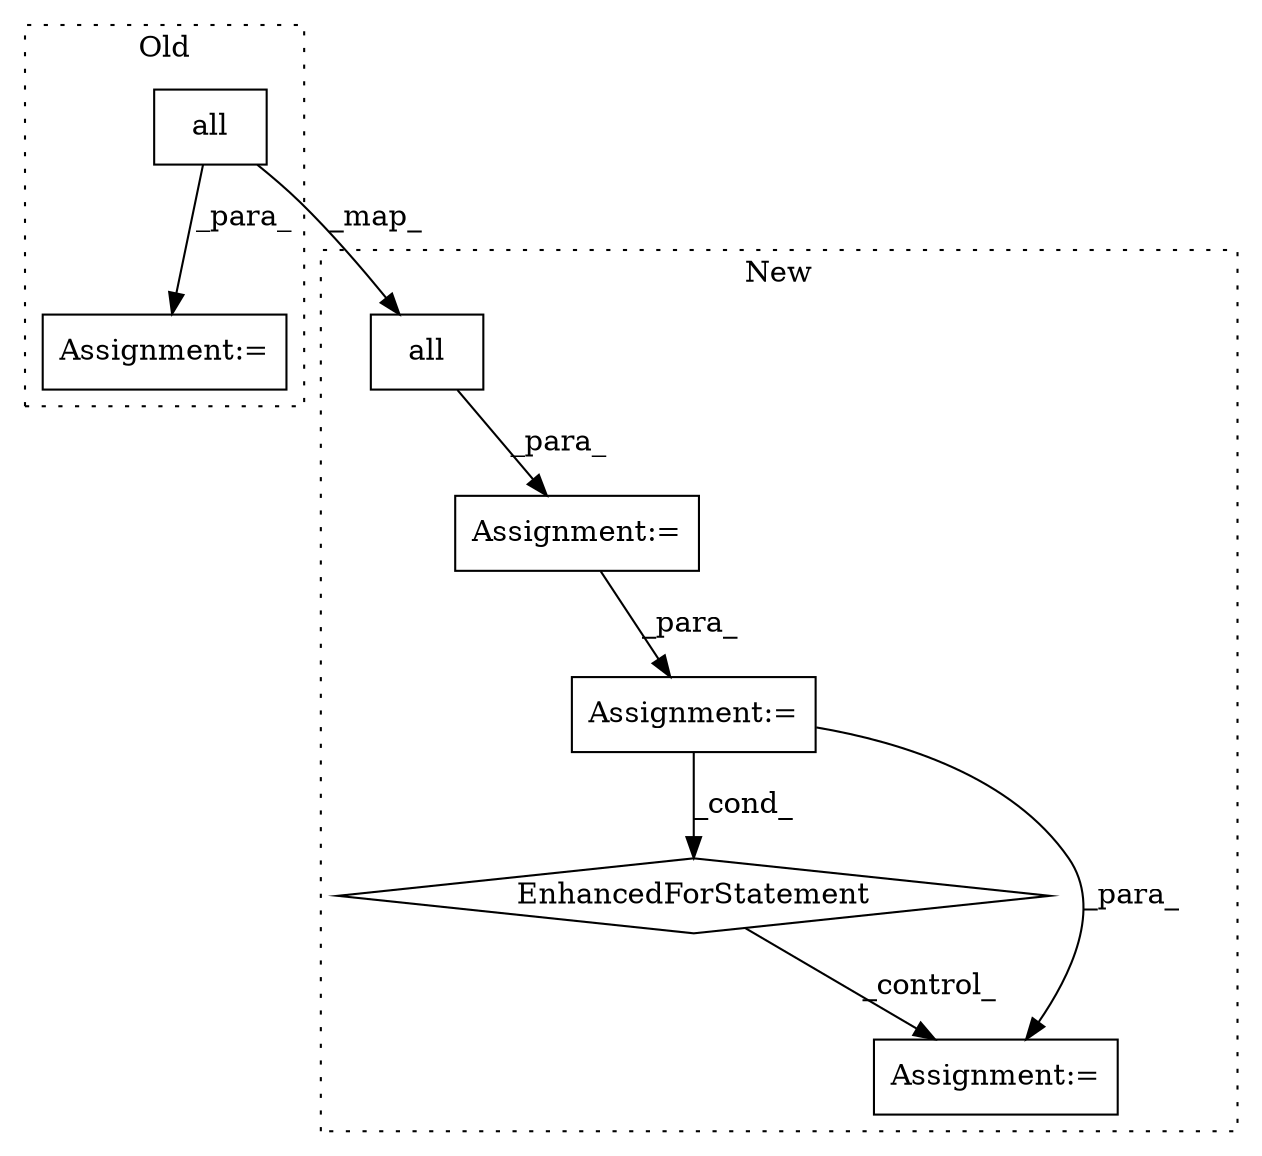 digraph G {
subgraph cluster0 {
1 [label="all" a="32" s="3326" l="5" shape="box"];
4 [label="Assignment:=" a="7" s="3245,3331" l="53,2" shape="box"];
label = "Old";
style="dotted";
}
subgraph cluster1 {
2 [label="all" a="32" s="3512" l="5" shape="box"];
3 [label="Assignment:=" a="7" s="3493" l="1" shape="box"];
5 [label="Assignment:=" a="7" s="3584,3734" l="53,2" shape="box"];
6 [label="EnhancedForStatement" a="70" s="3584,3734" l="53,2" shape="diamond"];
7 [label="Assignment:=" a="7" s="3773" l="2" shape="box"];
label = "New";
style="dotted";
}
1 -> 4 [label="_para_"];
1 -> 2 [label="_map_"];
2 -> 3 [label="_para_"];
3 -> 5 [label="_para_"];
5 -> 6 [label="_cond_"];
5 -> 7 [label="_para_"];
6 -> 7 [label="_control_"];
}